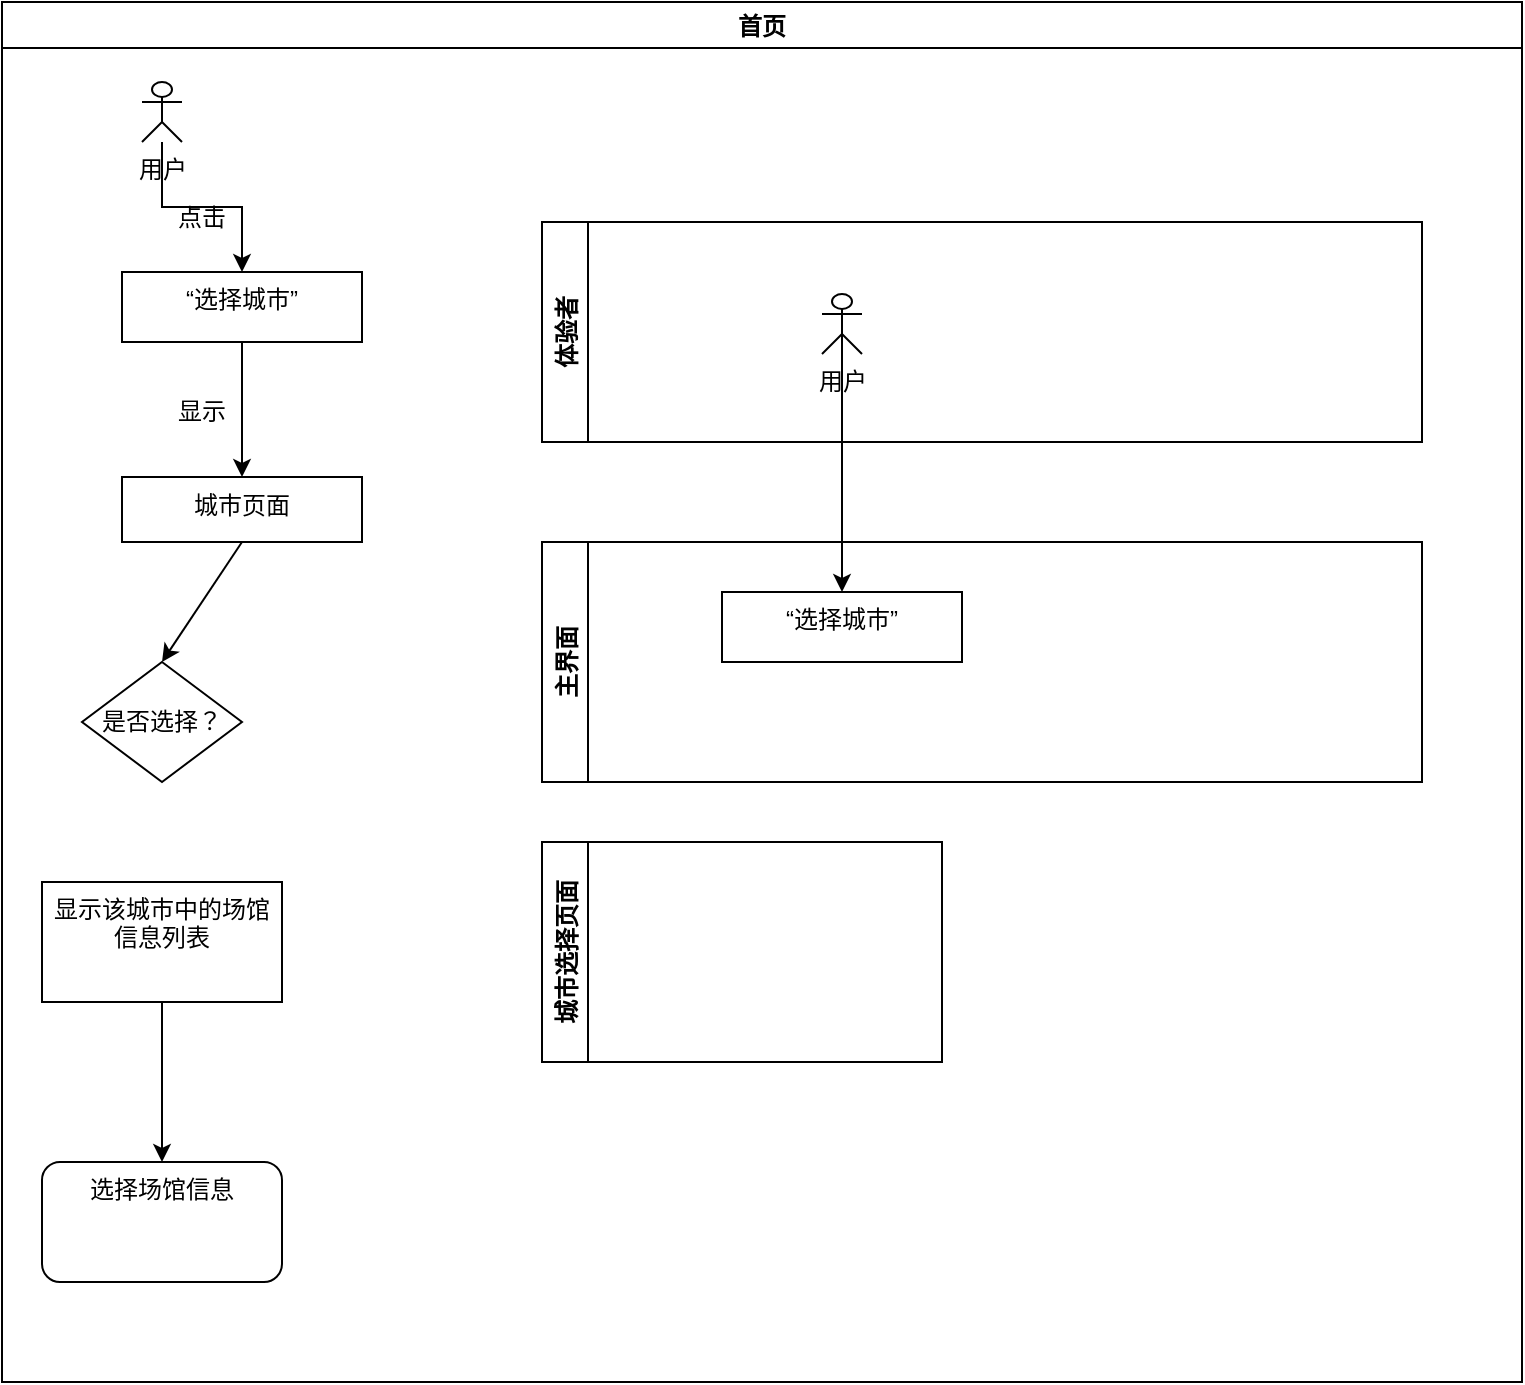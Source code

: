 <mxfile version="16.6.1" type="github">
  <diagram id="H-XeCE0ZFacExJqMWN6Y" name="Page-1">
    <mxGraphModel dx="1422" dy="762" grid="1" gridSize="10" guides="1" tooltips="1" connect="1" arrows="1" fold="1" page="1" pageScale="1" pageWidth="827" pageHeight="1169" math="0" shadow="0">
      <root>
        <mxCell id="0" />
        <mxCell id="1" parent="0" />
        <mxCell id="5N6pfoWc5A9Ci7cm49ti-1" value="首页" style="swimlane;" parent="1" vertex="1">
          <mxGeometry x="40" y="30" width="760" height="690" as="geometry">
            <mxRectangle x="80" y="30" width="60" height="23" as="alternateBounds" />
          </mxGeometry>
        </mxCell>
        <mxCell id="5N6pfoWc5A9Ci7cm49ti-3" value="用户" style="shape=umlActor;verticalLabelPosition=bottom;verticalAlign=top;html=1;outlineConnect=0;" parent="5N6pfoWc5A9Ci7cm49ti-1" vertex="1">
          <mxGeometry x="70" y="40" width="20" height="30" as="geometry" />
        </mxCell>
        <mxCell id="Soiah-AEvYBmUMLIDYa_-2" value="" style="edgeStyle=orthogonalEdgeStyle;rounded=0;orthogonalLoop=1;jettySize=auto;html=1;" parent="5N6pfoWc5A9Ci7cm49ti-1" source="5N6pfoWc5A9Ci7cm49ti-16" target="Soiah-AEvYBmUMLIDYa_-1" edge="1">
          <mxGeometry relative="1" as="geometry" />
        </mxCell>
        <mxCell id="5N6pfoWc5A9Ci7cm49ti-16" value="显示该城市中的场馆信息列表" style="whiteSpace=wrap;html=1;verticalAlign=top;" parent="5N6pfoWc5A9Ci7cm49ti-1" vertex="1">
          <mxGeometry x="20" y="440" width="120" height="60" as="geometry" />
        </mxCell>
        <mxCell id="Soiah-AEvYBmUMLIDYa_-1" value="选择场馆信息" style="rounded=1;whiteSpace=wrap;html=1;verticalAlign=top;" parent="5N6pfoWc5A9Ci7cm49ti-1" vertex="1">
          <mxGeometry x="20" y="580" width="120" height="60" as="geometry" />
        </mxCell>
        <mxCell id="NiBP0WeMa_dFV4ms7JBB-4" value="点击" style="text;html=1;strokeColor=none;fillColor=none;align=center;verticalAlign=middle;whiteSpace=wrap;rounded=0;" vertex="1" parent="5N6pfoWc5A9Ci7cm49ti-1">
          <mxGeometry x="70" y="93" width="60" height="30" as="geometry" />
        </mxCell>
        <mxCell id="NiBP0WeMa_dFV4ms7JBB-6" value="显示" style="text;html=1;strokeColor=none;fillColor=none;align=center;verticalAlign=middle;whiteSpace=wrap;rounded=0;" vertex="1" parent="5N6pfoWc5A9Ci7cm49ti-1">
          <mxGeometry x="70" y="190" width="60" height="30" as="geometry" />
        </mxCell>
        <mxCell id="NiBP0WeMa_dFV4ms7JBB-7" value="是否选择？" style="rhombus;whiteSpace=wrap;html=1;" vertex="1" parent="5N6pfoWc5A9Ci7cm49ti-1">
          <mxGeometry x="40" y="330" width="80" height="60" as="geometry" />
        </mxCell>
        <mxCell id="NiBP0WeMa_dFV4ms7JBB-28" value="体验者" style="swimlane;horizontal=0;" vertex="1" parent="5N6pfoWc5A9Ci7cm49ti-1">
          <mxGeometry x="270" y="110" width="440" height="110" as="geometry" />
        </mxCell>
        <mxCell id="NiBP0WeMa_dFV4ms7JBB-29" value="用户" style="shape=umlActor;verticalLabelPosition=bottom;verticalAlign=top;html=1;outlineConnect=0;" vertex="1" parent="NiBP0WeMa_dFV4ms7JBB-28">
          <mxGeometry x="140" y="36" width="20" height="30" as="geometry" />
        </mxCell>
        <mxCell id="5N6pfoWc5A9Ci7cm49ti-13" value="" style="edgeStyle=orthogonalEdgeStyle;rounded=0;orthogonalLoop=1;jettySize=auto;html=1;" parent="1" source="5N6pfoWc5A9Ci7cm49ti-8" target="5N6pfoWc5A9Ci7cm49ti-12" edge="1">
          <mxGeometry relative="1" as="geometry" />
        </mxCell>
        <mxCell id="5N6pfoWc5A9Ci7cm49ti-8" value="“选择城市”" style="whiteSpace=wrap;html=1;verticalAlign=top;" parent="1" vertex="1">
          <mxGeometry x="100" y="165" width="120" height="35" as="geometry" />
        </mxCell>
        <mxCell id="5N6pfoWc5A9Ci7cm49ti-9" value="" style="edgeStyle=orthogonalEdgeStyle;rounded=0;orthogonalLoop=1;jettySize=auto;html=1;" parent="1" source="5N6pfoWc5A9Ci7cm49ti-3" target="5N6pfoWc5A9Ci7cm49ti-8" edge="1">
          <mxGeometry relative="1" as="geometry" />
        </mxCell>
        <mxCell id="5N6pfoWc5A9Ci7cm49ti-12" value="&lt;span&gt;城市页面&lt;/span&gt;" style="whiteSpace=wrap;html=1;verticalAlign=top;" parent="1" vertex="1">
          <mxGeometry x="100" y="267.5" width="120" height="32.5" as="geometry" />
        </mxCell>
        <mxCell id="NiBP0WeMa_dFV4ms7JBB-8" value="" style="endArrow=classic;html=1;rounded=0;exitX=0.5;exitY=1;exitDx=0;exitDy=0;entryX=0.5;entryY=0;entryDx=0;entryDy=0;" edge="1" parent="1" source="5N6pfoWc5A9Ci7cm49ti-12" target="NiBP0WeMa_dFV4ms7JBB-7">
          <mxGeometry width="50" height="50" relative="1" as="geometry">
            <mxPoint x="390" y="420" as="sourcePoint" />
            <mxPoint x="440" y="370" as="targetPoint" />
          </mxGeometry>
        </mxCell>
        <mxCell id="NiBP0WeMa_dFV4ms7JBB-25" value="主界面" style="swimlane;horizontal=0;" vertex="1" parent="1">
          <mxGeometry x="310" y="300" width="440" height="120" as="geometry" />
        </mxCell>
        <mxCell id="NiBP0WeMa_dFV4ms7JBB-26" value="“选择城市”" style="whiteSpace=wrap;html=1;verticalAlign=top;" vertex="1" parent="NiBP0WeMa_dFV4ms7JBB-25">
          <mxGeometry x="90" y="25" width="120" height="35" as="geometry" />
        </mxCell>
        <mxCell id="NiBP0WeMa_dFV4ms7JBB-30" value="" style="endArrow=classic;html=1;rounded=0;entryX=0.5;entryY=0;entryDx=0;entryDy=0;exitX=0.5;exitY=0.5;exitDx=0;exitDy=0;exitPerimeter=0;" edge="1" parent="1" source="NiBP0WeMa_dFV4ms7JBB-29" target="NiBP0WeMa_dFV4ms7JBB-26">
          <mxGeometry width="50" height="50" relative="1" as="geometry">
            <mxPoint x="450" y="210" as="sourcePoint" />
            <mxPoint x="440" y="380" as="targetPoint" />
          </mxGeometry>
        </mxCell>
        <mxCell id="NiBP0WeMa_dFV4ms7JBB-31" value="城市选择页面" style="swimlane;horizontal=0;" vertex="1" parent="1">
          <mxGeometry x="310" y="450" width="200" height="110" as="geometry" />
        </mxCell>
      </root>
    </mxGraphModel>
  </diagram>
</mxfile>
